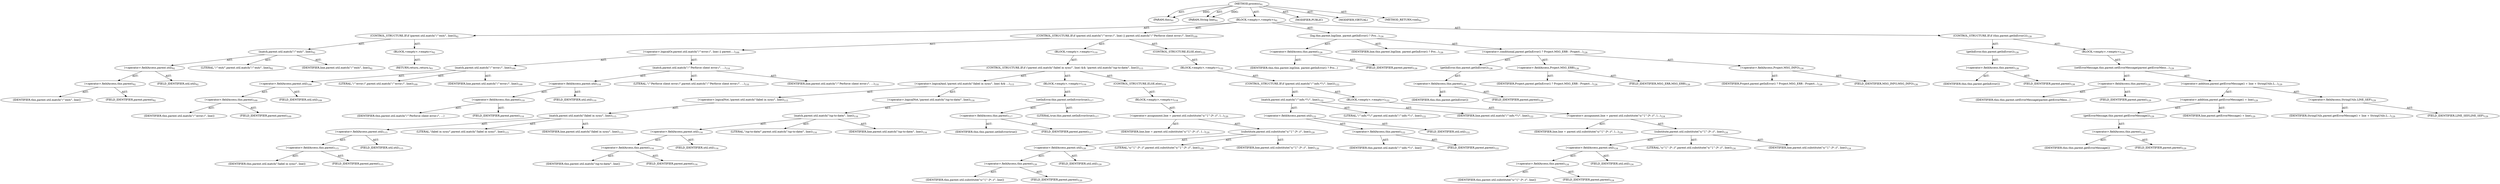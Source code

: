 digraph "process" {  
"111669149697" [label = <(METHOD,process)<SUB>91</SUB>> ]
"115964116994" [label = <(PARAM,this)<SUB>91</SUB>> ]
"115964116995" [label = <(PARAM,String line)<SUB>91</SUB>> ]
"25769803777" [label = <(BLOCK,&lt;empty&gt;,&lt;empty&gt;)<SUB>91</SUB>> ]
"47244640256" [label = <(CONTROL_STRUCTURE,IF,if (parent.util.match(&quot;/^exit/&quot;, line)))<SUB>92</SUB>> ]
"30064771074" [label = <(match,parent.util.match(&quot;/^exit/&quot;, line))<SUB>92</SUB>> ]
"30064771075" [label = <(&lt;operator&gt;.fieldAccess,parent.util)<SUB>92</SUB>> ]
"30064771076" [label = <(&lt;operator&gt;.fieldAccess,this.parent)<SUB>92</SUB>> ]
"68719476738" [label = <(IDENTIFIER,this,parent.util.match(&quot;/^exit/&quot;, line))> ]
"55834574849" [label = <(FIELD_IDENTIFIER,parent,parent)<SUB>92</SUB>> ]
"55834574850" [label = <(FIELD_IDENTIFIER,util,util)<SUB>92</SUB>> ]
"90194313216" [label = <(LITERAL,&quot;/^exit/&quot;,parent.util.match(&quot;/^exit/&quot;, line))<SUB>92</SUB>> ]
"68719476739" [label = <(IDENTIFIER,line,parent.util.match(&quot;/^exit/&quot;, line))<SUB>92</SUB>> ]
"25769803778" [label = <(BLOCK,&lt;empty&gt;,&lt;empty&gt;)<SUB>92</SUB>> ]
"146028888064" [label = <(RETURN,return;,return;)<SUB>93</SUB>> ]
"47244640257" [label = <(CONTROL_STRUCTURE,IF,if (parent.util.match(&quot;/^error:/&quot;, line) || parent.util.match(&quot;/^Perforce client error:/&quot;, line)))<SUB>109</SUB>> ]
"30064771077" [label = <(&lt;operator&gt;.logicalOr,parent.util.match(&quot;/^error:/&quot;, line) || parent....)<SUB>109</SUB>> ]
"30064771078" [label = <(match,parent.util.match(&quot;/^error:/&quot;, line))<SUB>109</SUB>> ]
"30064771079" [label = <(&lt;operator&gt;.fieldAccess,parent.util)<SUB>109</SUB>> ]
"30064771080" [label = <(&lt;operator&gt;.fieldAccess,this.parent)<SUB>109</SUB>> ]
"68719476740" [label = <(IDENTIFIER,this,parent.util.match(&quot;/^error:/&quot;, line))> ]
"55834574851" [label = <(FIELD_IDENTIFIER,parent,parent)<SUB>109</SUB>> ]
"55834574852" [label = <(FIELD_IDENTIFIER,util,util)<SUB>109</SUB>> ]
"90194313217" [label = <(LITERAL,&quot;/^error:/&quot;,parent.util.match(&quot;/^error:/&quot;, line))<SUB>109</SUB>> ]
"68719476741" [label = <(IDENTIFIER,line,parent.util.match(&quot;/^error:/&quot;, line))<SUB>109</SUB>> ]
"30064771081" [label = <(match,parent.util.match(&quot;/^Perforce client error:/&quot;, ...)<SUB>110</SUB>> ]
"30064771082" [label = <(&lt;operator&gt;.fieldAccess,parent.util)<SUB>110</SUB>> ]
"30064771083" [label = <(&lt;operator&gt;.fieldAccess,this.parent)<SUB>110</SUB>> ]
"68719476742" [label = <(IDENTIFIER,this,parent.util.match(&quot;/^Perforce client error:/&quot;, ...)> ]
"55834574853" [label = <(FIELD_IDENTIFIER,parent,parent)<SUB>110</SUB>> ]
"55834574854" [label = <(FIELD_IDENTIFIER,util,util)<SUB>110</SUB>> ]
"90194313218" [label = <(LITERAL,&quot;/^Perforce client error:/&quot;,parent.util.match(&quot;/^Perforce client error:/&quot;, ...)<SUB>110</SUB>> ]
"68719476743" [label = <(IDENTIFIER,line,parent.util.match(&quot;/^Perforce client error:/&quot;, ...)<SUB>110</SUB>> ]
"25769803779" [label = <(BLOCK,&lt;empty&gt;,&lt;empty&gt;)<SUB>110</SUB>> ]
"47244640258" [label = <(CONTROL_STRUCTURE,IF,if (!parent.util.match(&quot;/label in sync/&quot;, line) &amp;&amp; !parent.util.match(&quot;/up-to-date/&quot;, line)))<SUB>115</SUB>> ]
"30064771084" [label = <(&lt;operator&gt;.logicalAnd,!parent.util.match(&quot;/label in sync/&quot;, line) &amp;&amp; ...)<SUB>115</SUB>> ]
"30064771085" [label = <(&lt;operator&gt;.logicalNot,!parent.util.match(&quot;/label in sync/&quot;, line))<SUB>115</SUB>> ]
"30064771086" [label = <(match,parent.util.match(&quot;/label in sync/&quot;, line))<SUB>115</SUB>> ]
"30064771087" [label = <(&lt;operator&gt;.fieldAccess,parent.util)<SUB>115</SUB>> ]
"30064771088" [label = <(&lt;operator&gt;.fieldAccess,this.parent)<SUB>115</SUB>> ]
"68719476744" [label = <(IDENTIFIER,this,parent.util.match(&quot;/label in sync/&quot;, line))> ]
"55834574855" [label = <(FIELD_IDENTIFIER,parent,parent)<SUB>115</SUB>> ]
"55834574856" [label = <(FIELD_IDENTIFIER,util,util)<SUB>115</SUB>> ]
"90194313219" [label = <(LITERAL,&quot;/label in sync/&quot;,parent.util.match(&quot;/label in sync/&quot;, line))<SUB>115</SUB>> ]
"68719476745" [label = <(IDENTIFIER,line,parent.util.match(&quot;/label in sync/&quot;, line))<SUB>115</SUB>> ]
"30064771089" [label = <(&lt;operator&gt;.logicalNot,!parent.util.match(&quot;/up-to-date/&quot;, line))<SUB>116</SUB>> ]
"30064771090" [label = <(match,parent.util.match(&quot;/up-to-date/&quot;, line))<SUB>116</SUB>> ]
"30064771091" [label = <(&lt;operator&gt;.fieldAccess,parent.util)<SUB>116</SUB>> ]
"30064771092" [label = <(&lt;operator&gt;.fieldAccess,this.parent)<SUB>116</SUB>> ]
"68719476746" [label = <(IDENTIFIER,this,parent.util.match(&quot;/up-to-date/&quot;, line))> ]
"55834574857" [label = <(FIELD_IDENTIFIER,parent,parent)<SUB>116</SUB>> ]
"55834574858" [label = <(FIELD_IDENTIFIER,util,util)<SUB>116</SUB>> ]
"90194313220" [label = <(LITERAL,&quot;/up-to-date/&quot;,parent.util.match(&quot;/up-to-date/&quot;, line))<SUB>116</SUB>> ]
"68719476747" [label = <(IDENTIFIER,line,parent.util.match(&quot;/up-to-date/&quot;, line))<SUB>116</SUB>> ]
"25769803780" [label = <(BLOCK,&lt;empty&gt;,&lt;empty&gt;)<SUB>116</SUB>> ]
"30064771093" [label = <(setInError,this.parent.setInError(true))<SUB>117</SUB>> ]
"30064771094" [label = <(&lt;operator&gt;.fieldAccess,this.parent)<SUB>117</SUB>> ]
"68719476748" [label = <(IDENTIFIER,this,this.parent.setInError(true))> ]
"55834574859" [label = <(FIELD_IDENTIFIER,parent,parent)<SUB>117</SUB>> ]
"90194313221" [label = <(LITERAL,true,this.parent.setInError(true))<SUB>117</SUB>> ]
"47244640259" [label = <(CONTROL_STRUCTURE,ELSE,else)<SUB>118</SUB>> ]
"25769803781" [label = <(BLOCK,&lt;empty&gt;,&lt;empty&gt;)<SUB>118</SUB>> ]
"30064771095" [label = <(&lt;operator&gt;.assignment,line = parent.util.substitute(&quot;s/^[^:]*: //&quot;, l...)<SUB>120</SUB>> ]
"68719476749" [label = <(IDENTIFIER,line,line = parent.util.substitute(&quot;s/^[^:]*: //&quot;, l...)<SUB>120</SUB>> ]
"30064771096" [label = <(substitute,parent.util.substitute(&quot;s/^[^:]*: //&quot;, line))<SUB>120</SUB>> ]
"30064771097" [label = <(&lt;operator&gt;.fieldAccess,parent.util)<SUB>120</SUB>> ]
"30064771098" [label = <(&lt;operator&gt;.fieldAccess,this.parent)<SUB>120</SUB>> ]
"68719476750" [label = <(IDENTIFIER,this,parent.util.substitute(&quot;s/^[^:]*: //&quot;, line))> ]
"55834574860" [label = <(FIELD_IDENTIFIER,parent,parent)<SUB>120</SUB>> ]
"55834574861" [label = <(FIELD_IDENTIFIER,util,util)<SUB>120</SUB>> ]
"90194313222" [label = <(LITERAL,&quot;s/^[^:]*: //&quot;,parent.util.substitute(&quot;s/^[^:]*: //&quot;, line))<SUB>120</SUB>> ]
"68719476751" [label = <(IDENTIFIER,line,parent.util.substitute(&quot;s/^[^:]*: //&quot;, line))<SUB>120</SUB>> ]
"47244640260" [label = <(CONTROL_STRUCTURE,ELSE,else)<SUB>122</SUB>> ]
"25769803782" [label = <(BLOCK,&lt;empty&gt;,&lt;empty&gt;)<SUB>122</SUB>> ]
"47244640261" [label = <(CONTROL_STRUCTURE,IF,if (parent.util.match(&quot;/^info.*?:/&quot;, line)))<SUB>122</SUB>> ]
"30064771099" [label = <(match,parent.util.match(&quot;/^info.*?:/&quot;, line))<SUB>122</SUB>> ]
"30064771100" [label = <(&lt;operator&gt;.fieldAccess,parent.util)<SUB>122</SUB>> ]
"30064771101" [label = <(&lt;operator&gt;.fieldAccess,this.parent)<SUB>122</SUB>> ]
"68719476752" [label = <(IDENTIFIER,this,parent.util.match(&quot;/^info.*?:/&quot;, line))> ]
"55834574862" [label = <(FIELD_IDENTIFIER,parent,parent)<SUB>122</SUB>> ]
"55834574863" [label = <(FIELD_IDENTIFIER,util,util)<SUB>122</SUB>> ]
"90194313223" [label = <(LITERAL,&quot;/^info.*?:/&quot;,parent.util.match(&quot;/^info.*?:/&quot;, line))<SUB>122</SUB>> ]
"68719476753" [label = <(IDENTIFIER,line,parent.util.match(&quot;/^info.*?:/&quot;, line))<SUB>122</SUB>> ]
"25769803783" [label = <(BLOCK,&lt;empty&gt;,&lt;empty&gt;)<SUB>122</SUB>> ]
"30064771102" [label = <(&lt;operator&gt;.assignment,line = parent.util.substitute(&quot;s/^[^:]*: //&quot;, l...)<SUB>124</SUB>> ]
"68719476754" [label = <(IDENTIFIER,line,line = parent.util.substitute(&quot;s/^[^:]*: //&quot;, l...)<SUB>124</SUB>> ]
"30064771103" [label = <(substitute,parent.util.substitute(&quot;s/^[^:]*: //&quot;, line))<SUB>124</SUB>> ]
"30064771104" [label = <(&lt;operator&gt;.fieldAccess,parent.util)<SUB>124</SUB>> ]
"30064771105" [label = <(&lt;operator&gt;.fieldAccess,this.parent)<SUB>124</SUB>> ]
"68719476755" [label = <(IDENTIFIER,this,parent.util.substitute(&quot;s/^[^:]*: //&quot;, line))> ]
"55834574864" [label = <(FIELD_IDENTIFIER,parent,parent)<SUB>124</SUB>> ]
"55834574865" [label = <(FIELD_IDENTIFIER,util,util)<SUB>124</SUB>> ]
"90194313224" [label = <(LITERAL,&quot;s/^[^:]*: //&quot;,parent.util.substitute(&quot;s/^[^:]*: //&quot;, line))<SUB>124</SUB>> ]
"68719476756" [label = <(IDENTIFIER,line,parent.util.substitute(&quot;s/^[^:]*: //&quot;, line))<SUB>124</SUB>> ]
"30064771106" [label = <(log,this.parent.log(line, parent.getInError() ? Pro...)<SUB>126</SUB>> ]
"30064771107" [label = <(&lt;operator&gt;.fieldAccess,this.parent)<SUB>126</SUB>> ]
"68719476757" [label = <(IDENTIFIER,this,this.parent.log(line, parent.getInError() ? Pro...)> ]
"55834574866" [label = <(FIELD_IDENTIFIER,parent,parent)<SUB>126</SUB>> ]
"68719476758" [label = <(IDENTIFIER,line,this.parent.log(line, parent.getInError() ? Pro...)<SUB>126</SUB>> ]
"30064771108" [label = <(&lt;operator&gt;.conditional,parent.getInError() ? Project.MSG_ERR : Project...)<SUB>126</SUB>> ]
"30064771109" [label = <(getInError,this.parent.getInError())<SUB>126</SUB>> ]
"30064771110" [label = <(&lt;operator&gt;.fieldAccess,this.parent)<SUB>126</SUB>> ]
"68719476759" [label = <(IDENTIFIER,this,this.parent.getInError())> ]
"55834574867" [label = <(FIELD_IDENTIFIER,parent,parent)<SUB>126</SUB>> ]
"30064771111" [label = <(&lt;operator&gt;.fieldAccess,Project.MSG_ERR)<SUB>126</SUB>> ]
"68719476760" [label = <(IDENTIFIER,Project,parent.getInError() ? Project.MSG_ERR : Project...)<SUB>126</SUB>> ]
"55834574868" [label = <(FIELD_IDENTIFIER,MSG_ERR,MSG_ERR)<SUB>126</SUB>> ]
"30064771112" [label = <(&lt;operator&gt;.fieldAccess,Project.MSG_INFO)<SUB>126</SUB>> ]
"68719476761" [label = <(IDENTIFIER,Project,parent.getInError() ? Project.MSG_ERR : Project...)<SUB>126</SUB>> ]
"55834574869" [label = <(FIELD_IDENTIFIER,MSG_INFO,MSG_INFO)<SUB>126</SUB>> ]
"47244640262" [label = <(CONTROL_STRUCTURE,IF,if (this.parent.getInError()))<SUB>128</SUB>> ]
"30064771113" [label = <(getInError,this.parent.getInError())<SUB>128</SUB>> ]
"30064771114" [label = <(&lt;operator&gt;.fieldAccess,this.parent)<SUB>128</SUB>> ]
"68719476762" [label = <(IDENTIFIER,this,this.parent.getInError())> ]
"55834574870" [label = <(FIELD_IDENTIFIER,parent,parent)<SUB>128</SUB>> ]
"25769803784" [label = <(BLOCK,&lt;empty&gt;,&lt;empty&gt;)<SUB>128</SUB>> ]
"30064771115" [label = <(setErrorMessage,this.parent.setErrorMessage(parent.getErrorMess...)<SUB>129</SUB>> ]
"30064771116" [label = <(&lt;operator&gt;.fieldAccess,this.parent)<SUB>129</SUB>> ]
"68719476763" [label = <(IDENTIFIER,this,this.parent.setErrorMessage(parent.getErrorMess...)> ]
"55834574871" [label = <(FIELD_IDENTIFIER,parent,parent)<SUB>129</SUB>> ]
"30064771117" [label = <(&lt;operator&gt;.addition,parent.getErrorMessage() + line + StringUtils.L...)<SUB>129</SUB>> ]
"30064771118" [label = <(&lt;operator&gt;.addition,parent.getErrorMessage() + line)<SUB>129</SUB>> ]
"30064771119" [label = <(getErrorMessage,this.parent.getErrorMessage())<SUB>129</SUB>> ]
"30064771120" [label = <(&lt;operator&gt;.fieldAccess,this.parent)<SUB>129</SUB>> ]
"68719476764" [label = <(IDENTIFIER,this,this.parent.getErrorMessage())> ]
"55834574872" [label = <(FIELD_IDENTIFIER,parent,parent)<SUB>129</SUB>> ]
"68719476765" [label = <(IDENTIFIER,line,parent.getErrorMessage() + line)<SUB>129</SUB>> ]
"30064771121" [label = <(&lt;operator&gt;.fieldAccess,StringUtils.LINE_SEP)<SUB>129</SUB>> ]
"68719476766" [label = <(IDENTIFIER,StringUtils,parent.getErrorMessage() + line + StringUtils.L...)<SUB>129</SUB>> ]
"55834574873" [label = <(FIELD_IDENTIFIER,LINE_SEP,LINE_SEP)<SUB>129</SUB>> ]
"133143986178" [label = <(MODIFIER,PUBLIC)> ]
"133143986179" [label = <(MODIFIER,VIRTUAL)> ]
"128849018881" [label = <(METHOD_RETURN,void)<SUB>91</SUB>> ]
  "111669149697" -> "115964116994"  [ label = "AST: "] 
  "111669149697" -> "115964116995"  [ label = "AST: "] 
  "111669149697" -> "25769803777"  [ label = "AST: "] 
  "111669149697" -> "133143986178"  [ label = "AST: "] 
  "111669149697" -> "133143986179"  [ label = "AST: "] 
  "111669149697" -> "128849018881"  [ label = "AST: "] 
  "25769803777" -> "47244640256"  [ label = "AST: "] 
  "25769803777" -> "47244640257"  [ label = "AST: "] 
  "25769803777" -> "30064771106"  [ label = "AST: "] 
  "25769803777" -> "47244640262"  [ label = "AST: "] 
  "47244640256" -> "30064771074"  [ label = "AST: "] 
  "47244640256" -> "25769803778"  [ label = "AST: "] 
  "30064771074" -> "30064771075"  [ label = "AST: "] 
  "30064771074" -> "90194313216"  [ label = "AST: "] 
  "30064771074" -> "68719476739"  [ label = "AST: "] 
  "30064771075" -> "30064771076"  [ label = "AST: "] 
  "30064771075" -> "55834574850"  [ label = "AST: "] 
  "30064771076" -> "68719476738"  [ label = "AST: "] 
  "30064771076" -> "55834574849"  [ label = "AST: "] 
  "25769803778" -> "146028888064"  [ label = "AST: "] 
  "47244640257" -> "30064771077"  [ label = "AST: "] 
  "47244640257" -> "25769803779"  [ label = "AST: "] 
  "47244640257" -> "47244640260"  [ label = "AST: "] 
  "30064771077" -> "30064771078"  [ label = "AST: "] 
  "30064771077" -> "30064771081"  [ label = "AST: "] 
  "30064771078" -> "30064771079"  [ label = "AST: "] 
  "30064771078" -> "90194313217"  [ label = "AST: "] 
  "30064771078" -> "68719476741"  [ label = "AST: "] 
  "30064771079" -> "30064771080"  [ label = "AST: "] 
  "30064771079" -> "55834574852"  [ label = "AST: "] 
  "30064771080" -> "68719476740"  [ label = "AST: "] 
  "30064771080" -> "55834574851"  [ label = "AST: "] 
  "30064771081" -> "30064771082"  [ label = "AST: "] 
  "30064771081" -> "90194313218"  [ label = "AST: "] 
  "30064771081" -> "68719476743"  [ label = "AST: "] 
  "30064771082" -> "30064771083"  [ label = "AST: "] 
  "30064771082" -> "55834574854"  [ label = "AST: "] 
  "30064771083" -> "68719476742"  [ label = "AST: "] 
  "30064771083" -> "55834574853"  [ label = "AST: "] 
  "25769803779" -> "47244640258"  [ label = "AST: "] 
  "47244640258" -> "30064771084"  [ label = "AST: "] 
  "47244640258" -> "25769803780"  [ label = "AST: "] 
  "47244640258" -> "47244640259"  [ label = "AST: "] 
  "30064771084" -> "30064771085"  [ label = "AST: "] 
  "30064771084" -> "30064771089"  [ label = "AST: "] 
  "30064771085" -> "30064771086"  [ label = "AST: "] 
  "30064771086" -> "30064771087"  [ label = "AST: "] 
  "30064771086" -> "90194313219"  [ label = "AST: "] 
  "30064771086" -> "68719476745"  [ label = "AST: "] 
  "30064771087" -> "30064771088"  [ label = "AST: "] 
  "30064771087" -> "55834574856"  [ label = "AST: "] 
  "30064771088" -> "68719476744"  [ label = "AST: "] 
  "30064771088" -> "55834574855"  [ label = "AST: "] 
  "30064771089" -> "30064771090"  [ label = "AST: "] 
  "30064771090" -> "30064771091"  [ label = "AST: "] 
  "30064771090" -> "90194313220"  [ label = "AST: "] 
  "30064771090" -> "68719476747"  [ label = "AST: "] 
  "30064771091" -> "30064771092"  [ label = "AST: "] 
  "30064771091" -> "55834574858"  [ label = "AST: "] 
  "30064771092" -> "68719476746"  [ label = "AST: "] 
  "30064771092" -> "55834574857"  [ label = "AST: "] 
  "25769803780" -> "30064771093"  [ label = "AST: "] 
  "30064771093" -> "30064771094"  [ label = "AST: "] 
  "30064771093" -> "90194313221"  [ label = "AST: "] 
  "30064771094" -> "68719476748"  [ label = "AST: "] 
  "30064771094" -> "55834574859"  [ label = "AST: "] 
  "47244640259" -> "25769803781"  [ label = "AST: "] 
  "25769803781" -> "30064771095"  [ label = "AST: "] 
  "30064771095" -> "68719476749"  [ label = "AST: "] 
  "30064771095" -> "30064771096"  [ label = "AST: "] 
  "30064771096" -> "30064771097"  [ label = "AST: "] 
  "30064771096" -> "90194313222"  [ label = "AST: "] 
  "30064771096" -> "68719476751"  [ label = "AST: "] 
  "30064771097" -> "30064771098"  [ label = "AST: "] 
  "30064771097" -> "55834574861"  [ label = "AST: "] 
  "30064771098" -> "68719476750"  [ label = "AST: "] 
  "30064771098" -> "55834574860"  [ label = "AST: "] 
  "47244640260" -> "25769803782"  [ label = "AST: "] 
  "25769803782" -> "47244640261"  [ label = "AST: "] 
  "47244640261" -> "30064771099"  [ label = "AST: "] 
  "47244640261" -> "25769803783"  [ label = "AST: "] 
  "30064771099" -> "30064771100"  [ label = "AST: "] 
  "30064771099" -> "90194313223"  [ label = "AST: "] 
  "30064771099" -> "68719476753"  [ label = "AST: "] 
  "30064771100" -> "30064771101"  [ label = "AST: "] 
  "30064771100" -> "55834574863"  [ label = "AST: "] 
  "30064771101" -> "68719476752"  [ label = "AST: "] 
  "30064771101" -> "55834574862"  [ label = "AST: "] 
  "25769803783" -> "30064771102"  [ label = "AST: "] 
  "30064771102" -> "68719476754"  [ label = "AST: "] 
  "30064771102" -> "30064771103"  [ label = "AST: "] 
  "30064771103" -> "30064771104"  [ label = "AST: "] 
  "30064771103" -> "90194313224"  [ label = "AST: "] 
  "30064771103" -> "68719476756"  [ label = "AST: "] 
  "30064771104" -> "30064771105"  [ label = "AST: "] 
  "30064771104" -> "55834574865"  [ label = "AST: "] 
  "30064771105" -> "68719476755"  [ label = "AST: "] 
  "30064771105" -> "55834574864"  [ label = "AST: "] 
  "30064771106" -> "30064771107"  [ label = "AST: "] 
  "30064771106" -> "68719476758"  [ label = "AST: "] 
  "30064771106" -> "30064771108"  [ label = "AST: "] 
  "30064771107" -> "68719476757"  [ label = "AST: "] 
  "30064771107" -> "55834574866"  [ label = "AST: "] 
  "30064771108" -> "30064771109"  [ label = "AST: "] 
  "30064771108" -> "30064771111"  [ label = "AST: "] 
  "30064771108" -> "30064771112"  [ label = "AST: "] 
  "30064771109" -> "30064771110"  [ label = "AST: "] 
  "30064771110" -> "68719476759"  [ label = "AST: "] 
  "30064771110" -> "55834574867"  [ label = "AST: "] 
  "30064771111" -> "68719476760"  [ label = "AST: "] 
  "30064771111" -> "55834574868"  [ label = "AST: "] 
  "30064771112" -> "68719476761"  [ label = "AST: "] 
  "30064771112" -> "55834574869"  [ label = "AST: "] 
  "47244640262" -> "30064771113"  [ label = "AST: "] 
  "47244640262" -> "25769803784"  [ label = "AST: "] 
  "30064771113" -> "30064771114"  [ label = "AST: "] 
  "30064771114" -> "68719476762"  [ label = "AST: "] 
  "30064771114" -> "55834574870"  [ label = "AST: "] 
  "25769803784" -> "30064771115"  [ label = "AST: "] 
  "30064771115" -> "30064771116"  [ label = "AST: "] 
  "30064771115" -> "30064771117"  [ label = "AST: "] 
  "30064771116" -> "68719476763"  [ label = "AST: "] 
  "30064771116" -> "55834574871"  [ label = "AST: "] 
  "30064771117" -> "30064771118"  [ label = "AST: "] 
  "30064771117" -> "30064771121"  [ label = "AST: "] 
  "30064771118" -> "30064771119"  [ label = "AST: "] 
  "30064771118" -> "68719476765"  [ label = "AST: "] 
  "30064771119" -> "30064771120"  [ label = "AST: "] 
  "30064771120" -> "68719476764"  [ label = "AST: "] 
  "30064771120" -> "55834574872"  [ label = "AST: "] 
  "30064771121" -> "68719476766"  [ label = "AST: "] 
  "30064771121" -> "55834574873"  [ label = "AST: "] 
  "111669149697" -> "115964116994"  [ label = "DDG: "] 
  "111669149697" -> "115964116995"  [ label = "DDG: "] 
}
